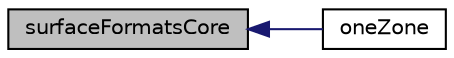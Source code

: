 digraph "surfaceFormatsCore"
{
  bgcolor="transparent";
  edge [fontname="Helvetica",fontsize="10",labelfontname="Helvetica",labelfontsize="10"];
  node [fontname="Helvetica",fontsize="10",shape=record];
  rankdir="LR";
  Node1 [label="surfaceFormatsCore",height=0.2,width=0.4,color="black", fillcolor="grey75", style="filled", fontcolor="black"];
  Node1 -> Node2 [dir="back",color="midnightblue",fontsize="10",style="solid",fontname="Helvetica"];
  Node2 [label="oneZone",height=0.2,width=0.4,color="black",URL="$a02554.html#a74d96762df3c55061bbb784e4f738a75",tooltip="Return a list with a single entry,. "];
}
